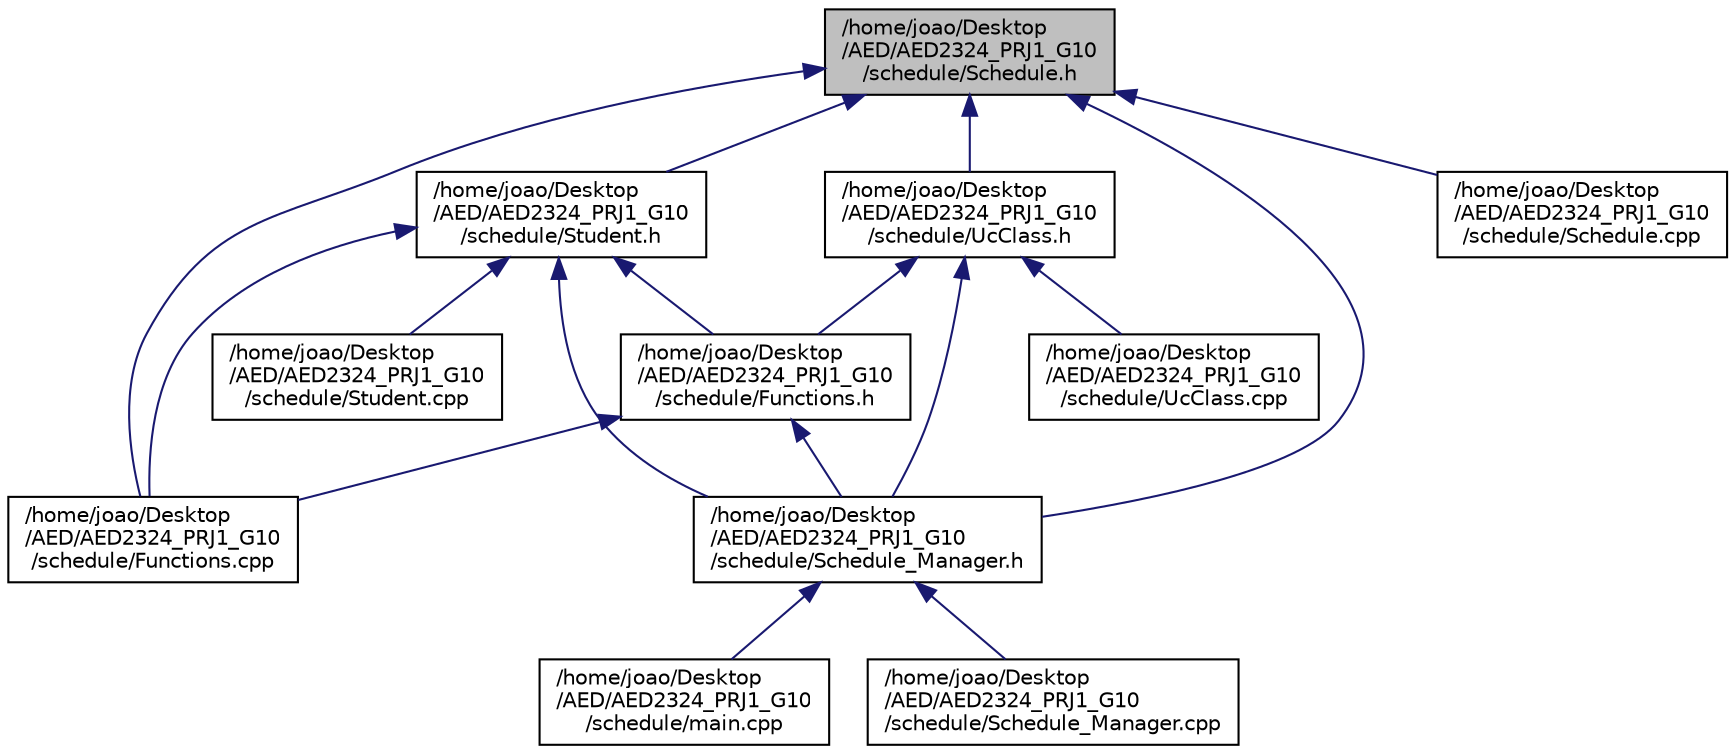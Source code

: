 digraph "/home/joao/Desktop/AED/AED2324_PRJ1_G10/schedule/Schedule.h"
{
 // LATEX_PDF_SIZE
  edge [fontname="Helvetica",fontsize="10",labelfontname="Helvetica",labelfontsize="10"];
  node [fontname="Helvetica",fontsize="10",shape=record];
  Node1 [label="/home/joao/Desktop\l/AED/AED2324_PRJ1_G10\l/schedule/Schedule.h",height=0.2,width=0.4,color="black", fillcolor="grey75", style="filled", fontcolor="black",tooltip=" "];
  Node1 -> Node2 [dir="back",color="midnightblue",fontsize="10",style="solid"];
  Node2 [label="/home/joao/Desktop\l/AED/AED2324_PRJ1_G10\l/schedule/Functions.cpp",height=0.2,width=0.4,color="black", fillcolor="white", style="filled",URL="$Functions_8cpp.html",tooltip=" "];
  Node1 -> Node3 [dir="back",color="midnightblue",fontsize="10",style="solid"];
  Node3 [label="/home/joao/Desktop\l/AED/AED2324_PRJ1_G10\l/schedule/Schedule.cpp",height=0.2,width=0.4,color="black", fillcolor="white", style="filled",URL="$Schedule_8cpp.html",tooltip=" "];
  Node1 -> Node4 [dir="back",color="midnightblue",fontsize="10",style="solid"];
  Node4 [label="/home/joao/Desktop\l/AED/AED2324_PRJ1_G10\l/schedule/Schedule_Manager.h",height=0.2,width=0.4,color="black", fillcolor="white", style="filled",URL="$Schedule__Manager_8h.html",tooltip=" "];
  Node4 -> Node5 [dir="back",color="midnightblue",fontsize="10",style="solid"];
  Node5 [label="/home/joao/Desktop\l/AED/AED2324_PRJ1_G10\l/schedule/main.cpp",height=0.2,width=0.4,color="black", fillcolor="white", style="filled",URL="$main_8cpp.html",tooltip=" "];
  Node4 -> Node6 [dir="back",color="midnightblue",fontsize="10",style="solid"];
  Node6 [label="/home/joao/Desktop\l/AED/AED2324_PRJ1_G10\l/schedule/Schedule_Manager.cpp",height=0.2,width=0.4,color="black", fillcolor="white", style="filled",URL="$Schedule__Manager_8cpp.html",tooltip=" "];
  Node1 -> Node7 [dir="back",color="midnightblue",fontsize="10",style="solid"];
  Node7 [label="/home/joao/Desktop\l/AED/AED2324_PRJ1_G10\l/schedule/Student.h",height=0.2,width=0.4,color="black", fillcolor="white", style="filled",URL="$Student_8h.html",tooltip=" "];
  Node7 -> Node2 [dir="back",color="midnightblue",fontsize="10",style="solid"];
  Node7 -> Node8 [dir="back",color="midnightblue",fontsize="10",style="solid"];
  Node8 [label="/home/joao/Desktop\l/AED/AED2324_PRJ1_G10\l/schedule/Functions.h",height=0.2,width=0.4,color="black", fillcolor="white", style="filled",URL="$Functions_8h.html",tooltip=" "];
  Node8 -> Node2 [dir="back",color="midnightblue",fontsize="10",style="solid"];
  Node8 -> Node4 [dir="back",color="midnightblue",fontsize="10",style="solid"];
  Node7 -> Node4 [dir="back",color="midnightblue",fontsize="10",style="solid"];
  Node7 -> Node9 [dir="back",color="midnightblue",fontsize="10",style="solid"];
  Node9 [label="/home/joao/Desktop\l/AED/AED2324_PRJ1_G10\l/schedule/Student.cpp",height=0.2,width=0.4,color="black", fillcolor="white", style="filled",URL="$Student_8cpp.html",tooltip=" "];
  Node1 -> Node10 [dir="back",color="midnightblue",fontsize="10",style="solid"];
  Node10 [label="/home/joao/Desktop\l/AED/AED2324_PRJ1_G10\l/schedule/UcClass.h",height=0.2,width=0.4,color="black", fillcolor="white", style="filled",URL="$UcClass_8h.html",tooltip=" "];
  Node10 -> Node8 [dir="back",color="midnightblue",fontsize="10",style="solid"];
  Node10 -> Node4 [dir="back",color="midnightblue",fontsize="10",style="solid"];
  Node10 -> Node11 [dir="back",color="midnightblue",fontsize="10",style="solid"];
  Node11 [label="/home/joao/Desktop\l/AED/AED2324_PRJ1_G10\l/schedule/UcClass.cpp",height=0.2,width=0.4,color="black", fillcolor="white", style="filled",URL="$UcClass_8cpp.html",tooltip=" "];
}
